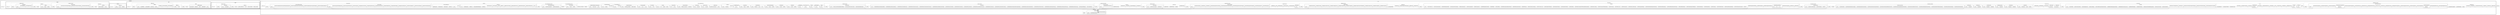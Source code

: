 strict digraph {
compound = true;
concentrate=true;
node [shape=box];

subgraph cluster130 {
style=bold;label="examples";
GRAPH_DUMMY130 [shape=point, style=invis];
subgraph cluster20 {
style=bold;label="cipher";
GRAPH_DUMMY20 [shape=point, style=invis];
subgraph cluster0 {
style=dashed;label="cipher.py";
GRAPH_DUMMY0 [shape=point, style=invis];
1 [style=solid,label="caesar_encode"];
4 [style=solid,label="caesar_decode"];
7 [style=solid,label="rot13"];
9 [style=solid,label="_caesar_shift_char"];
12 [style=solid,label="main"];
13 [style=solid,label="__main__"];
}
subgraph cluster14 {
style=dashed;label="cipher_test.py";
GRAPH_DUMMY14 [shape=point, style=invis];
subgraph cluster15 {
style=rounded;label="CipherTest";
GRAPH_DUMMY15 [shape=point, style=invis];
16 [style=solid,label="testCipher"];
18 [style=solid,label="__init__"];
}
19 [style=solid,label="__main__"];
}
21 [style=dashed,label="__init__.py"];
}
subgraph cluster74 {
style=bold;label="diff";
GRAPH_DUMMY74 [shape=point, style=invis];
subgraph cluster22 {
style=dashed;label="diff.py";
GRAPH_DUMMY22 [shape=point, style=invis];
subgraph cluster23 {
style=rounded;label="DiffLibWrapper";
GRAPH_DUMMY23 [shape=point, style=invis];
24 [style=solid,label="__init__"];
34 [style=solid,label="unified_diff"];
37 [style=solid,label="ndiff"];
39 [style=solid,label="make_file"];
43 [style=solid,label="context_diff"];
}
46 [style=solid,label="main"];
47 [style=solid,label="__main__"];
}
subgraph cluster48 {
style=dashed;label="difffull.py";
GRAPH_DUMMY48 [shape=point, style=invis];
49 [style=solid,label="main"];
50 [style=solid,label="__main__"];
}
subgraph cluster51 {
style=dashed;label="diff_test.py";
GRAPH_DUMMY51 [shape=point, style=invis];
subgraph cluster52 {
style=rounded;label="DiffTest";
GRAPH_DUMMY52 [shape=point, style=invis];
53 [style=solid,label="setUp"];
55 [style=solid,label="testSetUp"];
subgraph cluster57 {
style=solid;label="testUnifiedDiff";
GRAPH_DUMMY57 [shape=point, style=invis];
}
subgraph cluster60 {
style=solid;label="testContextDiff";
GRAPH_DUMMY60 [shape=point, style=invis];
}
subgraph cluster64 {
style=solid;label="testNDiff";
GRAPH_DUMMY64 [shape=point, style=invis];
}
68 [style=solid,label="testMakeDiff"];
70 [style=solid,label="testDiffFull"];
72 [style=solid,label="__init__"];
}
73 [style=solid,label="__main__"];
}
75 [style=dashed,label="__init__.py"];
}
subgraph cluster82 {
style=bold;label="identity";
GRAPH_DUMMY82 [shape=point, style=invis];
subgraph cluster76 {
style=dashed;label="identity.py";
GRAPH_DUMMY76 [shape=point, style=invis];
77 [style=solid,label="identity"];
79 [style=solid,label="main"];
81 [style=solid,label="__main__"];
}
83 [style=dashed,label="__init__.py"];
}
subgraph cluster128 {
style=bold;label="widget";
GRAPH_DUMMY128 [shape=point, style=invis];
subgraph cluster84 {
style=dashed;label="collector.py";
GRAPH_DUMMY84 [shape=point, style=invis];
subgraph cluster85 {
style=rounded;label="Collector";
GRAPH_DUMMY85 [shape=point, style=invis];
86 [style=solid,label="__init__"];
90 [style=solid,label="collect_widgets"];
}
92 [style=solid,label="main"];
93 [style=solid,label="__main__"];
}
subgraph cluster94 {
style=dashed;label="collector_test.py";
GRAPH_DUMMY94 [shape=point, style=invis];
subgraph cluster95 {
style=rounded;label="CollectorTest";
GRAPH_DUMMY95 [shape=point, style=invis];
subgraph cluster96 {
style=solid;label="testCollectorHasWidget";
GRAPH_DUMMY96 [shape=point, style=invis];
}
subgraph cluster99 {
style=solid;label="testCollectorWantsMoreWidgets";
GRAPH_DUMMY99 [shape=point, style=invis];
}
subgraph cluster102 {
style=solid;label="testCollectorGetsWantedWidgets";
GRAPH_DUMMY102 [shape=point, style=invis];
}
105 [style=solid,label="__init__"];
}
106 [style=solid,label="__main__"];
}
subgraph cluster107 {
style=dashed;label="widget.py";
GRAPH_DUMMY107 [shape=point, style=invis];
subgraph cluster108 {
style=rounded;label="Widget";
GRAPH_DUMMY108 [shape=point, style=invis];
109 [style=solid,label="whack"];
112 [style=solid,label="bang"];
115 [style=solid,label="__init__"];
}
116 [style=solid,label="main"];
117 [style=solid,label="__main__"];
}
subgraph cluster118 {
style=dashed;label="widget_test.py";
GRAPH_DUMMY118 [shape=point, style=invis];
subgraph cluster119 {
style=rounded;label="WidgetTest";
GRAPH_DUMMY119 [shape=point, style=invis];
subgraph cluster120 {
style=solid;label="testWidgetWhack";
GRAPH_DUMMY120 [shape=point, style=invis];
}
subgraph cluster123 {
style=solid;label="testWidgetBang";
GRAPH_DUMMY123 [shape=point, style=invis];
}
126 [style=solid,label="__init__"];
}
127 [style=solid,label="__main__"];
}
129 [style=dashed,label="__init__.py"];
}
131 [style=dashed,label="__init__.py"];
}
subgraph cluster1351 {
style=bold;label="fire";
GRAPH_DUMMY1351 [shape=point, style=invis];
subgraph cluster132 {
style=dashed;label="completion.py";
GRAPH_DUMMY132 [shape=point, style=invis];
133 [style=solid,label="Script"];
subgraph cluster138 {
style=solid;label="_BashScript";
GRAPH_DUMMY138 [shape=point, style=invis];
}
subgraph cluster148 {
style=solid;label="_FishScript";
GRAPH_DUMMY148 [shape=point, style=invis];
}
158 [style=solid,label="_IncludeMember"];
subgraph cluster161 {
style=solid;label="_Members";
GRAPH_DUMMY161 [shape=point, style=invis];
}
subgraph cluster165 {
style=solid;label="_CompletionsFromArgs";
GRAPH_DUMMY165 [shape=point, style=invis];
}
subgraph cluster169 {
style=solid;label="Completions";
GRAPH_DUMMY169 [shape=point, style=invis];
}
173 [style=solid,label="_FormatForCommand"];
subgraph cluster175 {
style=solid;label="_Commands";
GRAPH_DUMMY175 [shape=point, style=invis];
}
}
subgraph cluster179 {
style=dashed;label="completion_test.py";
GRAPH_DUMMY179 [shape=point, style=invis];
subgraph cluster180 {
style=rounded;label="TabCompletionTest";
GRAPH_DUMMY180 [shape=point, style=invis];
subgraph cluster181 {
style=solid;label="testCompletionBashScript";
GRAPH_DUMMY181 [shape=point, style=invis];
}
subgraph cluster185 {
style=solid;label="testCompletionFishScript";
GRAPH_DUMMY185 [shape=point, style=invis];
}
subgraph cluster189 {
style=solid;label="testFnCompletions";
GRAPH_DUMMY189 [shape=point, style=invis];
191 [style=solid,label="example"];
}
subgraph cluster196 {
style=solid;label="testListCompletions";
GRAPH_DUMMY196 [shape=point, style=invis];
}
subgraph cluster199 {
style=solid;label="testDictCompletions";
GRAPH_DUMMY199 [shape=point, style=invis];
}
subgraph cluster203 {
style=solid;label="testDictCompletionsVerbose";
GRAPH_DUMMY203 [shape=point, style=invis];
}
subgraph cluster207 {
style=solid;label="testDeepDictCompletions";
GRAPH_DUMMY207 [shape=point, style=invis];
}
subgraph cluster211 {
style=solid;label="testDeepDictScript";
GRAPH_DUMMY211 [shape=point, style=invis];
}
subgraph cluster215 {
style=solid;label="testFnScript";
GRAPH_DUMMY215 [shape=point, style=invis];
}
subgraph cluster218 {
style=solid;label="testClassScript";
GRAPH_DUMMY218 [shape=point, style=invis];
}
subgraph cluster221 {
style=solid;label="testDeepDictFishScript";
GRAPH_DUMMY221 [shape=point, style=invis];
}
subgraph cluster225 {
style=solid;label="testFnFishScript";
GRAPH_DUMMY225 [shape=point, style=invis];
}
subgraph cluster228 {
style=solid;label="testClassFishScript";
GRAPH_DUMMY228 [shape=point, style=invis];
}
subgraph cluster231 {
style=solid;label="testNonStringDictCompletions";
GRAPH_DUMMY231 [shape=point, style=invis];
}
subgraph cluster234 {
style=solid;label="testGeneratorCompletions";
GRAPH_DUMMY234 [shape=point, style=invis];
236 [style=solid,label="generator"];
}
subgraph cluster238 {
style=solid;label="testClassCompletions";
GRAPH_DUMMY238 [shape=point, style=invis];
}
subgraph cluster241 {
style=solid;label="testObjectCompletions";
GRAPH_DUMMY241 [shape=point, style=invis];
}
subgraph cluster244 {
style=solid;label="testMethodCompletions";
GRAPH_DUMMY244 [shape=point, style=invis];
}
247 [style=solid,label="__init__"];
}
248 [style=solid,label="__main__"];
}
subgraph cluster249 {
style=dashed;label="core.py";
GRAPH_DUMMY249 [shape=point, style=invis];
subgraph cluster250 {
style=solid;label="Fire";
GRAPH_DUMMY250 [shape=point, style=invis];
}
262 [style=solid,label="CompletionScript"];
subgraph cluster266 {
style=rounded;label="FireError";
GRAPH_DUMMY266 [shape=point, style=invis];
267 [style=solid,label="__init__"];
}
subgraph cluster268 {
style=rounded;label="FireExit";
GRAPH_DUMMY268 [shape=point, style=invis];
269 [style=solid,label="__init__"];
}
subgraph cluster274 {
style=solid;label="_IsHelpShortcut";
GRAPH_DUMMY274 [shape=point, style=invis];
}
subgraph cluster285 {
style=solid;label="_PrintResult";
GRAPH_DUMMY285 [shape=point, style=invis];
}
subgraph cluster289 {
style=solid;label="_DictAsString";
GRAPH_DUMMY289 [shape=point, style=invis];
}
297 [style=solid,label="_ComponentVisible"];
300 [style=solid,label="_OneLineResult"];
subgraph cluster302 {
style=solid;label="_Fire";
GRAPH_DUMMY302 [shape=point, style=invis];
}
subgraph cluster338 {
style=solid;label="_GetMember";
GRAPH_DUMMY338 [shape=point, style=invis];
}
subgraph cluster344 {
style=solid;label="_CallAndUpdateTrace";
GRAPH_DUMMY344 [shape=point, style=invis];
}
subgraph cluster356 {
style=solid;label="_CallCallable";
GRAPH_DUMMY356 [shape=point, style=invis];
}
subgraph cluster364 {
style=solid;label="_MakeParseFn";
GRAPH_DUMMY364 [shape=point, style=invis];
370 [style=solid,label="_ParseFn"];
}
subgraph cluster372 {
style=solid;label="_ParseArgs";
GRAPH_DUMMY372 [shape=point, style=invis];
}
subgraph cluster385 {
style=solid;label="_ParseKeywordArgs";
GRAPH_DUMMY385 [shape=point, style=invis];
}
subgraph cluster401 {
style=solid;label="_ParseValue";
GRAPH_DUMMY401 [shape=point, style=invis];
}
}
subgraph cluster411 {
style=dashed;label="core_test.py";
GRAPH_DUMMY411 [shape=point, style=invis];
subgraph cluster412 {
style=rounded;label="CoreTest";
GRAPH_DUMMY412 [shape=point, style=invis];
413 [style=solid,label="testOneLineResult"];
subgraph cluster415 {
style=solid;label="testOneLineResultCircularRef";
GRAPH_DUMMY415 [shape=point, style=invis];
}
418 [style=solid,label="testInteractiveMode"];
421 [style=solid,label="testInteractiveModeFullArgument"];
subgraph cluster424 {
style=solid;label="testInteractiveModeVariables";
GRAPH_DUMMY424 [shape=point, style=invis];
}
subgraph cluster428 {
style=solid;label="testInteractiveModeVariablesWithName";
GRAPH_DUMMY428 [shape=point, style=invis];
}
432 [style=solid,label="testHelpWithClass"];
434 [style=solid,label="testHelpWithMember"];
436 [style=solid,label="testHelpOnErrorInConstructor"];
438 [style=solid,label="testHelpWithNamespaceCollision"];
440 [style=solid,label="testInvalidParameterRaisesFireExit"];
442 [style=solid,label="testErrorRaising"];
subgraph cluster444 {
style=solid;label="testFireError";
GRAPH_DUMMY444 [shape=point, style=invis];
}
subgraph cluster447 {
style=solid;label="testFireErrorMultipleValues";
GRAPH_DUMMY447 [shape=point, style=invis];
}
450 [style=solid,label="testPrintEmptyDict"];
452 [style=solid,label="testPrintOrderedDict"];
454 [style=solid,label="testCallable"];
456 [style=solid,label="__init__"];
}
457 [style=solid,label="__main__"];
}
subgraph cluster458 {
style=dashed;label="decorators.py";
GRAPH_DUMMY458 [shape=point, style=invis];
subgraph cluster462 {
style=solid;label="SetParseFn";
GRAPH_DUMMY462 [shape=point, style=invis];
465 [style=solid,label="_Decorator"];
}
subgraph cluster467 {
style=solid;label="SetParseFns";
GRAPH_DUMMY467 [shape=point, style=invis];
470 [style=solid,label="_Decorator"];
}
subgraph cluster472 {
style=solid;label="_SetMetadata";
GRAPH_DUMMY472 [shape=point, style=invis];
}
subgraph cluster478 {
style=solid;label="GetMetadata";
GRAPH_DUMMY478 [shape=point, style=invis];
}
subgraph cluster481 {
style=solid;label="GetParseFns";
GRAPH_DUMMY481 [shape=point, style=invis];
}
}
subgraph cluster485 {
style=dashed;label="decorators_test.py";
GRAPH_DUMMY485 [shape=point, style=invis];
subgraph cluster486 {
style=rounded;label="NoDefaults";
GRAPH_DUMMY486 [shape=point, style=invis];
487 [style=solid,label="double"];
490 [style=solid,label="triple"];
493 [style=solid,label="quadruple"];
496 [style=solid,label="__init__"];
}
497 [style=solid,label="double"];
subgraph cluster499 {
style=rounded;label="WithDefaults";
GRAPH_DUMMY499 [shape=point, style=invis];
500 [style=solid,label="example1"];
503 [style=solid,label="example2"];
506 [style=solid,label="__init__"];
}
subgraph cluster507 {
style=rounded;label="MixedArguments";
GRAPH_DUMMY507 [shape=point, style=invis];
508 [style=solid,label="example3"];
512 [style=solid,label="__init__"];
}
subgraph cluster513 {
style=rounded;label="PartialParseFn";
GRAPH_DUMMY513 [shape=point, style=invis];
514 [style=solid,label="example4"];
518 [style=solid,label="example5"];
522 [style=solid,label="__init__"];
}
subgraph cluster523 {
style=rounded;label="WithKwargs";
GRAPH_DUMMY523 [shape=point, style=invis];
524 [style=solid,label="example6"];
527 [style=solid,label="__init__"];
}
subgraph cluster528 {
style=rounded;label="WithVarArgs";
GRAPH_DUMMY528 [shape=point, style=invis];
529 [style=solid,label="example7"];
535 [style=solid,label="__init__"];
}
subgraph cluster536 {
style=rounded;label="FireDecoratorsTest";
GRAPH_DUMMY536 [shape=point, style=invis];
537 [style=solid,label="testSetParseFnsNamedArgs"];
539 [style=solid,label="testSetParseFnsPositionalArgs"];
541 [style=solid,label="testSetParseFnsFnWithPositionalArgs"];
543 [style=solid,label="testSetParseFnsDefaultsFromPython"];
545 [style=solid,label="testSetParseFnsDefaultsFromFire"];
547 [style=solid,label="testSetParseFnsNamedDefaultsFromPython"];
549 [style=solid,label="testSetParseFnsNamedDefaultsFromFire"];
551 [style=solid,label="testSetParseFnsPositionalAndNamed"];
553 [style=solid,label="testSetParseFnsOnlySomeTypes"];
555 [style=solid,label="testSetParseFnsForKeywordArgs"];
557 [style=solid,label="testSetParseFn"];
559 [style=solid,label="__init__"];
}
560 [style=solid,label="__main__"];
}
subgraph cluster561 {
style=dashed;label="fire_import_test.py";
GRAPH_DUMMY561 [shape=point, style=invis];
subgraph cluster562 {
style=rounded;label="FireImportTest";
GRAPH_DUMMY562 [shape=point, style=invis];
563 [style=solid,label="testFire"];
565 [style=solid,label="testFireMethods"];
567 [style=solid,label="testNoPrivateMethods"];
569 [style=solid,label="__init__"];
}
570 [style=solid,label="__main__"];
}
subgraph cluster571 {
style=dashed;label="fire_test.py";
GRAPH_DUMMY571 [shape=point, style=invis];
subgraph cluster572 {
style=rounded;label="FireTest";
GRAPH_DUMMY572 [shape=point, style=invis];
573 [style=solid,label="testFire"];
575 [style=solid,label="testFirePositionalCommand"];
577 [style=solid,label="testFireInvalidCommandArg"];
579 [style=solid,label="testFireDefaultName"];
581 [style=solid,label="testFireNoArgs"];
583 [style=solid,label="testFireExceptions"];
585 [style=solid,label="testFireNamedArgs"];
587 [style=solid,label="testFireNamedArgsWithEquals"];
589 [style=solid,label="testFireAllNamedArgs"];
591 [style=solid,label="testFireAllNamedArgsOneMissing"];
593 [style=solid,label="testFirePartialNamedArgs"];
595 [style=solid,label="testFirePartialNamedArgsOneMissing"];
597 [style=solid,label="testFireAnnotatedArgs"];
599 [style=solid,label="testFireKeywordOnlyArgs"];
601 [style=solid,label="testFireProperties"];
603 [style=solid,label="testFireRecursion"];
605 [style=solid,label="testFireVarArgs"];
607 [style=solid,label="testFireVarArgsWithNamedArgs"];
609 [style=solid,label="testFireKeywordArgs"];
611 [style=solid,label="testFireKeywordArgsWithMissingPositionalArgs"];
613 [style=solid,label="testFireObject"];
subgraph cluster615 {
style=solid;label="testFireDict";
GRAPH_DUMMY615 [shape=point, style=invis];
}
618 [style=solid,label="testFireObjectWithDict"];
subgraph cluster620 {
style=solid;label="testFireList";
GRAPH_DUMMY620 [shape=point, style=invis];
}
623 [style=solid,label="testFireObjectWithList"];
625 [style=solid,label="testFireObjectWithTuple"];
subgraph cluster627 {
style=solid;label="testFireNoComponent";
GRAPH_DUMMY627 [shape=point, style=invis];
}
631 [style=solid,label="testFireUnderscores"];
633 [style=solid,label="testFireUnderscoresInArg"];
635 [style=solid,label="testBoolParsing"];
637 [style=solid,label="testBoolParsingContinued"];
639 [style=solid,label="testBoolParsingLessExpectedCases"];
subgraph cluster641 {
style=solid;label="testBoolParsingWithNo";
GRAPH_DUMMY641 [shape=point, style=invis];
643 [style=solid,label="fn1"];
646 [style=solid,label="fn2"];
649 [style=solid,label="fn3"];
}
652 [style=solid,label="testTraceFlag"];
654 [style=solid,label="testHelpFlag"];
656 [style=solid,label="testHelpFlagAndTraceFlag"];
subgraph cluster658 {
style=solid;label="testTabCompletionNoName";
GRAPH_DUMMY658 [shape=point, style=invis];
}
subgraph cluster661 {
style=solid;label="testTabCompletion";
GRAPH_DUMMY661 [shape=point, style=invis];
}
subgraph cluster664 {
style=solid;label="testTabCompletionWithDict";
GRAPH_DUMMY664 [shape=point, style=invis];
}
668 [style=solid,label="testBasicSeparator"];
670 [style=solid,label="testNonComparable"];
672 [style=solid,label="testExtraSeparators"];
674 [style=solid,label="testSeparatorForChaining"];
676 [style=solid,label="testFloatForExpectedInt"];
678 [style=solid,label="testClassInstantiation"];
680 [style=solid,label="testTraceErrors"];
682 [style=solid,label="__init__"];
}
683 [style=solid,label="__main__"];
}
subgraph cluster684 {
style=dashed;label="helputils.py";
GRAPH_DUMMY684 [shape=point, style=invis];
685 [style=solid,label="_NormalizeField"];
subgraph cluster687 {
style=solid;label="_DisplayValue";
GRAPH_DUMMY687 [shape=point, style=invis];
}
subgraph cluster695 {
style=solid;label="HelpString";
GRAPH_DUMMY695 [shape=point, style=invis];
}
subgraph cluster706 {
style=solid;label="_UsageStringFromFullArgSpec";
GRAPH_DUMMY706 [shape=point, style=invis];
}
subgraph cluster717 {
style=solid;label="UsageString";
GRAPH_DUMMY717 [shape=point, style=invis];
}
}
subgraph cluster725 {
style=dashed;label="helputils_test.py";
GRAPH_DUMMY725 [shape=point, style=invis];
subgraph cluster726 {
style=rounded;label="HelpUtilsTest";
GRAPH_DUMMY726 [shape=point, style=invis];
subgraph cluster727 {
style=solid;label="testHelpStringClass";
GRAPH_DUMMY727 [shape=point, style=invis];
}
subgraph cluster730 {
style=solid;label="testHelpStringObject";
GRAPH_DUMMY730 [shape=point, style=invis];
}
subgraph cluster734 {
style=solid;label="testHelpStringFunction";
GRAPH_DUMMY734 [shape=point, style=invis];
}
subgraph cluster738 {
style=solid;label="testHelpStringFunctionWithDefaults";
GRAPH_DUMMY738 [shape=point, style=invis];
}
subgraph cluster742 {
style=solid;label="testHelpStringBuiltin";
GRAPH_DUMMY742 [shape=point, style=invis];
}
subgraph cluster745 {
style=solid;label="testHelpStringIntType";
GRAPH_DUMMY745 [shape=point, style=invis];
}
subgraph cluster748 {
style=solid;label="testHelpStringEmptyList";
GRAPH_DUMMY748 [shape=point, style=invis];
}
subgraph cluster751 {
style=solid;label="testHelpStringShortList";
GRAPH_DUMMY751 [shape=point, style=invis];
}
subgraph cluster754 {
style=solid;label="testHelpStringInt";
GRAPH_DUMMY754 [shape=point, style=invis];
}
subgraph cluster757 {
style=solid;label="testHelpClassNoInit";
GRAPH_DUMMY757 [shape=point, style=invis];
}
760 [style=solid,label="__init__"];
}
761 [style=solid,label="__main__"];
}
subgraph cluster762 {
style=dashed;label="inspectutils.py";
GRAPH_DUMMY762 [shape=point, style=invis];
subgraph cluster763 {
style=rounded;label="FullArgSpec";
GRAPH_DUMMY763 [shape=point, style=invis];
764 [style=solid,label="__init__"];
}
subgraph cluster780 {
style=solid;label="_GetArgSpecInfo";
GRAPH_DUMMY780 [shape=point, style=invis];
}
subgraph cluster784 {
style=solid;label="GetFullArgSpec";
GRAPH_DUMMY784 [shape=point, style=invis];
}
subgraph cluster793 {
style=solid;label="GetFileAndLine";
GRAPH_DUMMY793 [shape=point, style=invis];
}
subgraph cluster799 {
style=solid;label="Info";
GRAPH_DUMMY799 [shape=point, style=invis];
}
subgraph cluster806 {
style=solid;label="_InfoBackup";
GRAPH_DUMMY806 [shape=point, style=invis];
}
}
subgraph cluster812 {
style=dashed;label="inspectutils_test.py";
GRAPH_DUMMY812 [shape=point, style=invis];
subgraph cluster813 {
style=rounded;label="InspectUtilsTest";
GRAPH_DUMMY813 [shape=point, style=invis];
subgraph cluster814 {
style=solid;label="testGetFullArgSpec";
GRAPH_DUMMY814 [shape=point, style=invis];
}
subgraph cluster817 {
style=solid;label="testGetFullArgSpecPy3";
GRAPH_DUMMY817 [shape=point, style=invis];
}
subgraph cluster820 {
style=solid;label="testGetFullArgSpecFromBuiltin";
GRAPH_DUMMY820 [shape=point, style=invis];
}
subgraph cluster823 {
style=solid;label="testGetFullArgSpecFromSlotWrapper";
GRAPH_DUMMY823 [shape=point, style=invis];
}
subgraph cluster826 {
style=solid;label="testGetFullArgSpecFromClassNoInit";
GRAPH_DUMMY826 [shape=point, style=invis];
}
subgraph cluster829 {
style=solid;label="testGetFullArgSpecFromMethod";
GRAPH_DUMMY829 [shape=point, style=invis];
}
subgraph cluster832 {
style=solid;label="testInfoOne";
GRAPH_DUMMY832 [shape=point, style=invis];
}
subgraph cluster835 {
style=solid;label="testInfoClass";
GRAPH_DUMMY835 [shape=point, style=invis];
}
subgraph cluster838 {
style=solid;label="testInfoClassNoInit";
GRAPH_DUMMY838 [shape=point, style=invis];
}
841 [style=solid,label="__init__"];
}
842 [style=solid,label="__main__"];
}
subgraph cluster843 {
style=dashed;label="interact.py";
GRAPH_DUMMY843 [shape=point, style=invis];
844 [style=solid,label="Embed"];
subgraph cluster847 {
style=solid;label="_AvailableString";
GRAPH_DUMMY847 [shape=point, style=invis];
}
854 [style=solid,label="_EmbedIPython"];
857 [style=solid,label="_EmbedCode"];
}
subgraph cluster859 {
style=dashed;label="interact_test.py";
GRAPH_DUMMY859 [shape=point, style=invis];
subgraph cluster861 {
style=rounded;label="InteractTest";
GRAPH_DUMMY861 [shape=point, style=invis];
862 [style=solid,label="testInteract"];
865 [style=solid,label="testInteractVariables"];
868 [style=solid,label="__init__"];
}
869 [style=solid,label="__main__"];
}
subgraph cluster870 {
style=dashed;label="parser.py";
GRAPH_DUMMY870 [shape=point, style=invis];
subgraph cluster871 {
style=solid;label="CreateParser";
GRAPH_DUMMY871 [shape=point, style=invis];
}
subgraph cluster873 {
style=solid;label="SeparateFlagArgs";
GRAPH_DUMMY873 [shape=point, style=invis];
}
877 [style=solid,label="DefaultParseValue"];
subgraph cluster879 {
style=solid;label="_LiteralEval";
GRAPH_DUMMY879 [shape=point, style=invis];
}
subgraph cluster884 {
style=solid;label="_Replacement";
GRAPH_DUMMY884 [shape=point, style=invis];
}
}
subgraph cluster887 {
style=dashed;label="parser_fuzz_test.py";
GRAPH_DUMMY887 [shape=point, style=invis];
subgraph cluster888 {
style=rounded;label="ParserFuzzTest";
GRAPH_DUMMY888 [shape=point, style=invis];
subgraph cluster889 {
style=solid;label="testDefaultParseValueFuzz";
GRAPH_DUMMY889 [shape=point, style=invis];
}
897 [style=solid,label="__init__"];
}
898 [style=solid,label="__main__"];
}
subgraph cluster899 {
style=dashed;label="parser_test.py";
GRAPH_DUMMY899 [shape=point, style=invis];
subgraph cluster900 {
style=rounded;label="ParserTest";
GRAPH_DUMMY900 [shape=point, style=invis];
901 [style=solid,label="testCreateParser"];
903 [style=solid,label="testSeparateFlagArgs"];
905 [style=solid,label="testDefaultParseValueStrings"];
907 [style=solid,label="testDefaultParseValueQuotedStrings"];
909 [style=solid,label="testDefaultParseValueSpecialStrings"];
911 [style=solid,label="testDefaultParseValueNumbers"];
913 [style=solid,label="testDefaultParseValueStringNumbers"];
915 [style=solid,label="testDefaultParseValueQuotedStringNumbers"];
917 [style=solid,label="testDefaultParseValueOtherNumbers"];
919 [style=solid,label="testDefaultParseValueLists"];
921 [style=solid,label="testDefaultParseValueBareWordsLists"];
923 [style=solid,label="testDefaultParseValueDict"];
925 [style=solid,label="testDefaultParseValueNone"];
927 [style=solid,label="testDefaultParseValueBool"];
929 [style=solid,label="testDefaultParseValueBareWordsTuple"];
931 [style=solid,label="testDefaultParseValueNestedContainers"];
933 [style=solid,label="testDefaultParseValueComments"];
935 [style=solid,label="testDefaultParseValueBadLiteral"];
937 [style=solid,label="testDefaultParseValueSyntaxError"];
939 [style=solid,label="testDefaultParseValueIgnoreBinOp"];
941 [style=solid,label="__init__"];
}
942 [style=solid,label="__main__"];
}
subgraph cluster943 {
style=dashed;label="testutils.py";
GRAPH_DUMMY943 [shape=point, style=invis];
subgraph cluster944 {
style=rounded;label="BaseTestCase";
GRAPH_DUMMY944 [shape=point, style=invis];
subgraph cluster945 {
style=solid;label="assertOutputMatches";
GRAPH_DUMMY945 [shape=point, style=invis];
}
953 [style=solid,label="assertRaisesFireExit"];
957 [style=solid,label="__init__"];
}
958 [style=solid,label="main"];
}
subgraph cluster959 {
style=dashed;label="testutils_test.py";
GRAPH_DUMMY959 [shape=point, style=invis];
subgraph cluster960 {
style=rounded;label="TestTestUtils";
GRAPH_DUMMY960 [shape=point, style=invis];
961 [style=solid,label="testNoCheckOnException"];
963 [style=solid,label="testCheckStdoutOrStderrNone"];
965 [style=solid,label="testCorrectOrderingOfAssertRaises"];
967 [style=solid,label="__init__"];
}
968 [style=solid,label="__main__"];
}
subgraph cluster969 {
style=dashed;label="test_components.py";
GRAPH_DUMMY969 [shape=point, style=invis];
970 [style=solid,label="identity"];
977 [style=solid,label="function_with_help"];
subgraph cluster979 {
style=rounded;label="Empty";
GRAPH_DUMMY979 [shape=point, style=invis];
980 [style=solid,label="__init__"];
}
subgraph cluster981 {
style=rounded;label="OldStyleEmpty";
GRAPH_DUMMY981 [shape=point, style=invis];
982 [style=solid,label="__init__"];
}
subgraph cluster983 {
style=rounded;label="WithInit";
GRAPH_DUMMY983 [shape=point, style=invis];
984 [style=solid,label="__init__"];
}
subgraph cluster986 {
style=rounded;label="ErrorInConstructor";
GRAPH_DUMMY986 [shape=point, style=invis];
987 [style=solid,label="__init__"];
}
subgraph cluster991 {
style=rounded;label="WithHelpArg";
GRAPH_DUMMY991 [shape=point, style=invis];
992 [style=solid,label="__init__"];
}
subgraph cluster997 {
style=rounded;label="NoDefaults";
GRAPH_DUMMY997 [shape=point, style=invis];
998 [style=solid,label="double"];
1001 [style=solid,label="triple"];
1004 [style=solid,label="__init__"];
}
subgraph cluster1005 {
style=rounded;label="WithDefaults";
GRAPH_DUMMY1005 [shape=point, style=invis];
1006 [style=solid,label="double"];
1009 [style=solid,label="triple"];
1012 [style=solid,label="__init__"];
}
subgraph cluster1013 {
style=rounded;label="OldStyleWithDefaults";
GRAPH_DUMMY1013 [shape=point, style=invis];
1014 [style=solid,label="double"];
1017 [style=solid,label="triple"];
1020 [style=solid,label="__init__"];
}
subgraph cluster1021 {
style=rounded;label="MixedDefaults";
GRAPH_DUMMY1021 [shape=point, style=invis];
1022 [style=solid,label="ten"];
1024 [style=solid,label="sum"];
1028 [style=solid,label="identity"];
1032 [style=solid,label="__init__"];
}
subgraph cluster1033 {
style=rounded;label="Annotations";
GRAPH_DUMMY1033 [shape=point, style=invis];
1034 [style=solid,label="double"];
1037 [style=solid,label="triple"];
1042 [style=solid,label="__init__"];
}
subgraph cluster1043 {
style=rounded;label="TypedProperties";
GRAPH_DUMMY1043 [shape=point, style=invis];
1044 [style=solid,label="__init__"];
}
subgraph cluster1053 {
style=rounded;label="VarArgs";
GRAPH_DUMMY1053 [shape=point, style=invis];
subgraph cluster1054 {
style=solid;label="cumsums";
GRAPH_DUMMY1054 [shape=point, style=invis];
}
1059 [style=solid,label="varchars"];
1064 [style=solid,label="__init__"];
}
subgraph cluster1065 {
style=rounded;label="Underscores";
GRAPH_DUMMY1065 [shape=point, style=invis];
1066 [style=solid,label="__init__"];
1069 [style=solid,label="underscore_function"];
}
subgraph cluster1072 {
style=rounded;label="BoolConverter";
GRAPH_DUMMY1072 [shape=point, style=invis];
1073 [style=solid,label="as_bool"];
1076 [style=solid,label="__init__"];
}
subgraph cluster1077 {
style=rounded;label="ReturnsObj";
GRAPH_DUMMY1077 [shape=point, style=invis];
1078 [style=solid,label="get_obj"];
1081 [style=solid,label="__init__"];
}
subgraph cluster1082 {
style=rounded;label="NumberDefaults";
GRAPH_DUMMY1082 [shape=point, style=invis];
1083 [style=solid,label="reciprocal"];
1086 [style=solid,label="integer_reciprocal"];
1089 [style=solid,label="__init__"];
}
subgraph cluster1090 {
style=rounded;label="InstanceVars";
GRAPH_DUMMY1090 [shape=point, style=invis];
1091 [style=solid,label="__init__"];
1097 [style=solid,label="run"];
}
subgraph cluster1101 {
style=rounded;label="Kwargs";
GRAPH_DUMMY1101 [shape=point, style=invis];
1102 [style=solid,label="props"];
1105 [style=solid,label="upper"];
1108 [style=solid,label="run"];
1113 [style=solid,label="__init__"];
}
subgraph cluster1114 {
style=rounded;label="ErrorRaiser";
GRAPH_DUMMY1114 [shape=point, style=invis];
1115 [style=solid,label="fail"];
1117 [style=solid,label="__init__"];
}
subgraph cluster1118 {
style=rounded;label="NonComparable";
GRAPH_DUMMY1118 [shape=point, style=invis];
1119 [style=solid,label="__eq__"];
1122 [style=solid,label="__ne__"];
1125 [style=solid,label="__init__"];
}
subgraph cluster1126 {
style=rounded;label="EmptyDictOutput";
GRAPH_DUMMY1126 [shape=point, style=invis];
1127 [style=solid,label="totally_empty"];
1129 [style=solid,label="nothing_printable"];
1131 [style=solid,label="__init__"];
}
subgraph cluster1132 {
style=rounded;label="CircularReference";
GRAPH_DUMMY1132 [shape=point, style=invis];
subgraph cluster1133 {
style=solid;label="create";
GRAPH_DUMMY1133 [shape=point, style=invis];
}
1137 [style=solid,label="__init__"];
}
subgraph cluster1138 {
style=rounded;label="OrderedDictionary";
GRAPH_DUMMY1138 [shape=point, style=invis];
1139 [style=solid,label="empty"];
subgraph cluster1141 {
style=solid;label="non_empty";
GRAPH_DUMMY1141 [shape=point, style=invis];
}
1145 [style=solid,label="__init__"];
}
subgraph cluster1146 {
style=rounded;label="CallableWithKeywordArgument";
GRAPH_DUMMY1146 [shape=point, style=invis];
1147 [style=solid,label="__call__"];
1150 [style=solid,label="print_msg"];
1153 [style=solid,label="__init__"];
}
}
subgraph cluster1154 {
style=dashed;label="test_components_py3.py";
GRAPH_DUMMY1154 [shape=point, style=invis];
1155 [style=solid,label="identity"];
subgraph cluster1166 {
style=rounded;label="KeywordOnly";
GRAPH_DUMMY1166 [shape=point, style=invis];
1167 [style=solid,label="double"];
1170 [style=solid,label="triple"];
1173 [style=solid,label="__init__"];
}
}
subgraph cluster1174 {
style=dashed;label="test_components_test.py";
GRAPH_DUMMY1174 [shape=point, style=invis];
subgraph cluster1175 {
style=rounded;label="TestComponentsTest";
GRAPH_DUMMY1175 [shape=point, style=invis];
1176 [style=solid,label="testTestComponents"];
1178 [style=solid,label="testNonComparable"];
1180 [style=solid,label="__init__"];
}
1181 [style=solid,label="__main__"];
}
subgraph cluster1182 {
style=dashed;label="trace.py";
GRAPH_DUMMY1182 [shape=point, style=invis];
subgraph cluster1190 {
style=rounded;label="FireTrace";
GRAPH_DUMMY1190 [shape=point, style=invis];
subgraph cluster1191 {
style=solid;label="__init__";
GRAPH_DUMMY1191 [shape=point, style=invis];
}
1206 [style=solid,label="GetResult"];
1208 [style=solid,label="GetLastHealthyElement"];
1210 [style=solid,label="HasError"];
subgraph cluster1212 {
style=solid;label="AddAccessedProperty";
GRAPH_DUMMY1212 [shape=point, style=invis];
}
subgraph cluster1220 {
style=solid;label="AddCalledComponent";
GRAPH_DUMMY1220 [shape=point, style=invis];
}
subgraph cluster1230 {
style=solid;label="AddCompletionScript";
GRAPH_DUMMY1230 [shape=point, style=invis];
}
subgraph cluster1234 {
style=solid;label="AddInteractiveMode";
GRAPH_DUMMY1234 [shape=point, style=invis];
}
subgraph cluster1237 {
style=solid;label="AddError";
GRAPH_DUMMY1237 [shape=point, style=invis];
}
1242 [style=solid,label="AddSeparator"];
subgraph cluster1244 {
style=solid;label="_Quote";
GRAPH_DUMMY1244 [shape=point, style=invis];
}
subgraph cluster1249 {
style=solid;label="GetCommand";
GRAPH_DUMMY1249 [shape=point, style=invis];
}
subgraph cluster1252 {
style=solid;label="NeedsSeparator";
GRAPH_DUMMY1252 [shape=point, style=invis];
}
1255 [style=solid,label="__str__"];
}
subgraph cluster1257 {
style=rounded;label="FireTraceElement";
GRAPH_DUMMY1257 [shape=point, style=invis];
1258 [style=solid,label="__init__"];
1277 [style=solid,label="HasError"];
1279 [style=solid,label="HasCapacity"];
1281 [style=solid,label="HasSeparator"];
1283 [style=solid,label="AddSeparator"];
subgraph cluster1285 {
style=solid;label="__str__";
GRAPH_DUMMY1285 [shape=point, style=invis];
}
}
}
subgraph cluster1289 {
style=dashed;label="trace_test.py";
GRAPH_DUMMY1289 [shape=point, style=invis];
subgraph cluster1290 {
style=rounded;label="FireTraceTest";
GRAPH_DUMMY1290 [shape=point, style=invis];
subgraph cluster1291 {
style=solid;label="testFireTraceInitialization";
GRAPH_DUMMY1291 [shape=point, style=invis];
}
subgraph cluster1294 {
style=solid;label="testFireTraceGetResult";
GRAPH_DUMMY1294 [shape=point, style=invis];
}
subgraph cluster1297 {
style=solid;label="testFireTraceHasError";
GRAPH_DUMMY1297 [shape=point, style=invis];
}
subgraph cluster1300 {
style=solid;label="testAddAccessedProperty";
GRAPH_DUMMY1300 [shape=point, style=invis];
}
subgraph cluster1304 {
style=solid;label="testAddCalledCallable";
GRAPH_DUMMY1304 [shape=point, style=invis];
}
subgraph cluster1308 {
style=solid;label="testAddCalledRoutine";
GRAPH_DUMMY1308 [shape=point, style=invis];
}
subgraph cluster1312 {
style=solid;label="testAddInstantiatedClass";
GRAPH_DUMMY1312 [shape=point, style=invis];
}
subgraph cluster1317 {
style=solid;label="testAddCompletionScript";
GRAPH_DUMMY1317 [shape=point, style=invis];
}
subgraph cluster1320 {
style=solid;label="testAddInteractiveMode";
GRAPH_DUMMY1320 [shape=point, style=invis];
}
subgraph cluster1323 {
style=solid;label="testGetCommand";
GRAPH_DUMMY1323 [shape=point, style=invis];
}
subgraph cluster1327 {
style=solid;label="testGetCommandWithQuotes";
GRAPH_DUMMY1327 [shape=point, style=invis];
}
subgraph cluster1331 {
style=solid;label="testGetCommandWithFlagQuotes";
GRAPH_DUMMY1331 [shape=point, style=invis];
}
1335 [style=solid,label="__init__"];
}
subgraph cluster1336 {
style=rounded;label="FireTraceElementTest";
GRAPH_DUMMY1336 [shape=point, style=invis];
subgraph cluster1337 {
style=solid;label="testFireTraceElementHasError";
GRAPH_DUMMY1337 [shape=point, style=invis];
}
subgraph cluster1340 {
style=solid;label="testFireTraceElementAsStringNoMetadata";
GRAPH_DUMMY1340 [shape=point, style=invis];
}
subgraph cluster1343 {
style=solid;label="testFireTraceElementAsStringWithTarget";
GRAPH_DUMMY1343 [shape=point, style=invis];
}
subgraph cluster1346 {
style=solid;label="testFireTraceElementAsStringWithTargetAndLineNo";
GRAPH_DUMMY1346 [shape=point, style=invis];
}
1349 [style=solid,label="__init__"];
}
1350 [style=solid,label="__main__"];
}
subgraph cluster1352 {
style=dashed;label="__init__.py";
GRAPH_DUMMY1352 [shape=point, style=invis];
}
}
subgraph cluster1354 {
style=dashed;label="setup.py";
GRAPH_DUMMY1354 [shape=point, style=invis];
}
GRAPH_DUMMY15 -> GRAPH_DUMMY944;
GRAPH_DUMMY52 -> GRAPH_DUMMY944;
GRAPH_DUMMY95 -> GRAPH_DUMMY944;
GRAPH_DUMMY119 -> GRAPH_DUMMY944;
GRAPH_DUMMY180 -> GRAPH_DUMMY944;
GRAPH_DUMMY412 -> GRAPH_DUMMY944;
GRAPH_DUMMY536 -> GRAPH_DUMMY944;
GRAPH_DUMMY562 -> GRAPH_DUMMY944;
GRAPH_DUMMY572 -> GRAPH_DUMMY944;
GRAPH_DUMMY726 -> GRAPH_DUMMY944;
GRAPH_DUMMY813 -> GRAPH_DUMMY944;
GRAPH_DUMMY861 -> GRAPH_DUMMY944;
GRAPH_DUMMY888 -> GRAPH_DUMMY944;
GRAPH_DUMMY900 -> GRAPH_DUMMY944;
GRAPH_DUMMY960 -> GRAPH_DUMMY944;
GRAPH_DUMMY1175 -> GRAPH_DUMMY944;
GRAPH_DUMMY1290 -> GRAPH_DUMMY944;
GRAPH_DUMMY1336 -> GRAPH_DUMMY944;

}

